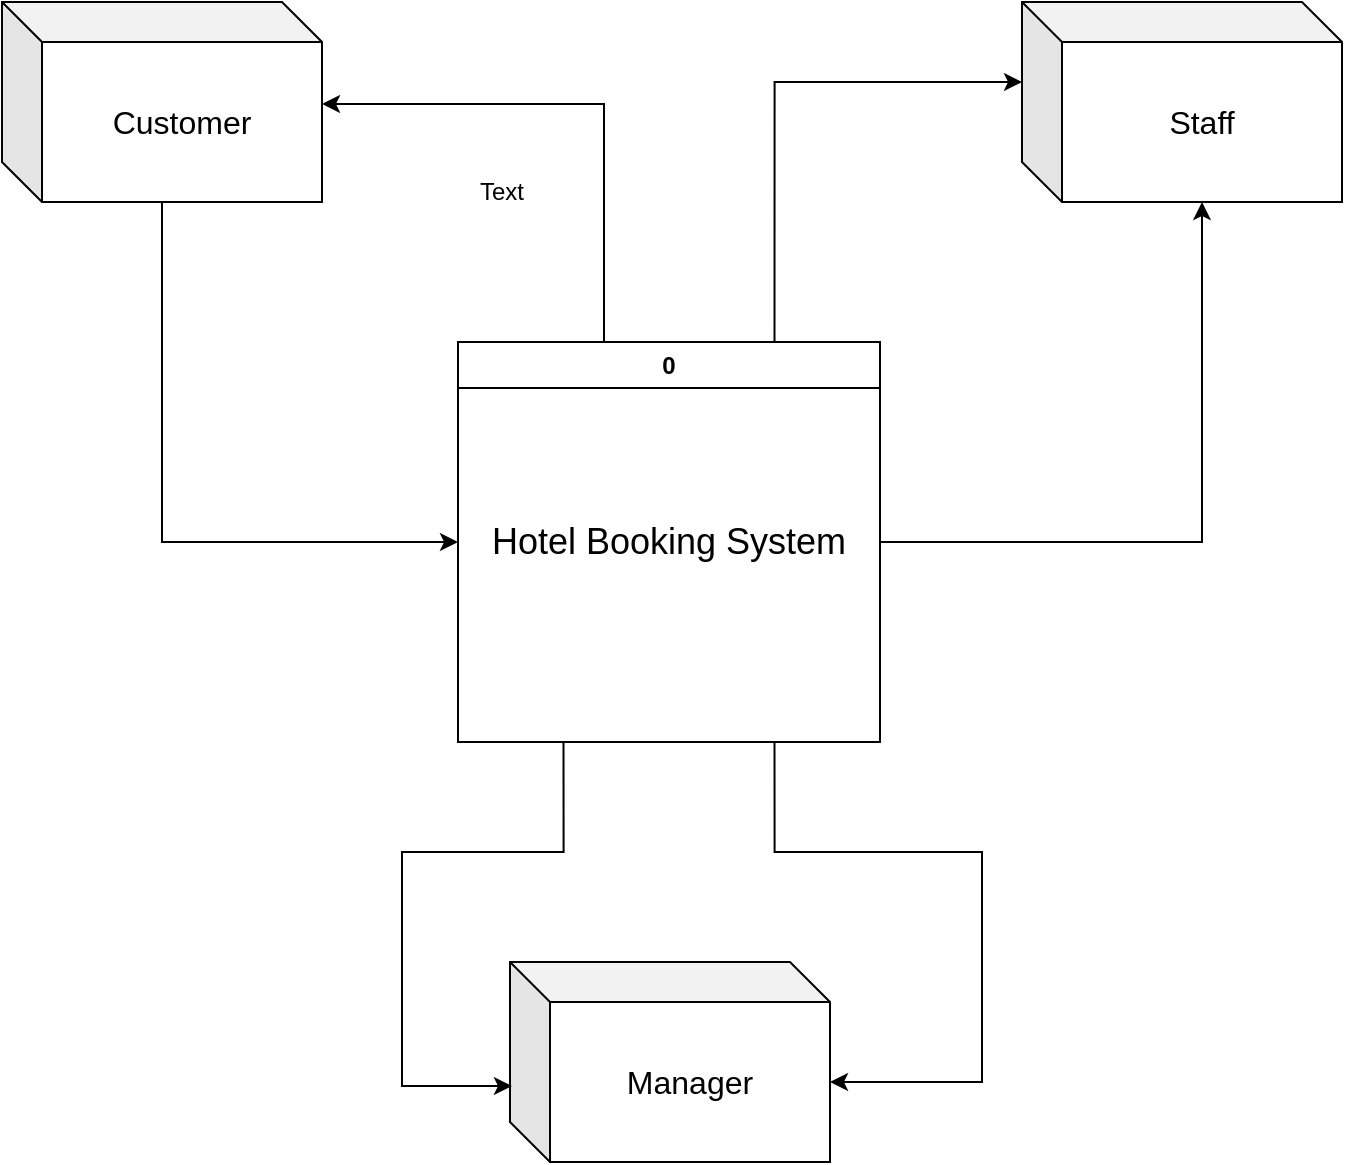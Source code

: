 <mxfile version="21.7.4" type="github">
  <diagram id="C5RBs43oDa-KdzZeNtuy" name="Page-1">
    <mxGraphModel dx="954" dy="610" grid="1" gridSize="10" guides="1" tooltips="1" connect="1" arrows="1" fold="1" page="1" pageScale="1" pageWidth="827" pageHeight="1169" math="0" shadow="0">
      <root>
        <mxCell id="WIyWlLk6GJQsqaUBKTNV-0" />
        <mxCell id="WIyWlLk6GJQsqaUBKTNV-1" parent="WIyWlLk6GJQsqaUBKTNV-0" />
        <mxCell id="Vh7FBjHL34Z6aKx40-Cg-13" style="edgeStyle=orthogonalEdgeStyle;rounded=0;orthogonalLoop=1;jettySize=auto;html=1;exitX=0.75;exitY=1;exitDx=0;exitDy=0;entryX=0;entryY=0;entryDx=160;entryDy=60;entryPerimeter=0;" edge="1" parent="WIyWlLk6GJQsqaUBKTNV-1" source="Vh7FBjHL34Z6aKx40-Cg-1" target="Vh7FBjHL34Z6aKx40-Cg-5">
          <mxGeometry relative="1" as="geometry">
            <Array as="points">
              <mxPoint x="466" y="585" />
              <mxPoint x="570" y="585" />
              <mxPoint x="570" y="700" />
            </Array>
          </mxGeometry>
        </mxCell>
        <mxCell id="Vh7FBjHL34Z6aKx40-Cg-1" value="0" style="swimlane;whiteSpace=wrap;html=1;" vertex="1" parent="WIyWlLk6GJQsqaUBKTNV-1">
          <mxGeometry x="308" y="330" width="211" height="200" as="geometry" />
        </mxCell>
        <mxCell id="Vh7FBjHL34Z6aKx40-Cg-2" value="Hotel Booking System" style="text;html=1;align=center;verticalAlign=middle;resizable=0;points=[];autosize=1;strokeColor=none;fillColor=none;fontSize=18;" vertex="1" parent="Vh7FBjHL34Z6aKx40-Cg-1">
          <mxGeometry x="5" y="80" width="200" height="40" as="geometry" />
        </mxCell>
        <mxCell id="Vh7FBjHL34Z6aKx40-Cg-3" value="Customer" style="shape=cube;whiteSpace=wrap;html=1;boundedLbl=1;backgroundOutline=1;darkOpacity=0.05;darkOpacity2=0.1;fontSize=16;" vertex="1" parent="WIyWlLk6GJQsqaUBKTNV-1">
          <mxGeometry x="80" y="160" width="160" height="100" as="geometry" />
        </mxCell>
        <mxCell id="Vh7FBjHL34Z6aKx40-Cg-4" value="Staff" style="shape=cube;whiteSpace=wrap;html=1;boundedLbl=1;backgroundOutline=1;darkOpacity=0.05;darkOpacity2=0.1;fontSize=16;" vertex="1" parent="WIyWlLk6GJQsqaUBKTNV-1">
          <mxGeometry x="590" y="160" width="160" height="100" as="geometry" />
        </mxCell>
        <mxCell id="Vh7FBjHL34Z6aKx40-Cg-5" value="Manager" style="shape=cube;whiteSpace=wrap;html=1;boundedLbl=1;backgroundOutline=1;darkOpacity=0.05;darkOpacity2=0.1;fontSize=16;" vertex="1" parent="WIyWlLk6GJQsqaUBKTNV-1">
          <mxGeometry x="334" y="640" width="160" height="100" as="geometry" />
        </mxCell>
        <mxCell id="Vh7FBjHL34Z6aKx40-Cg-6" value="" style="endArrow=classic;html=1;rounded=0;edgeStyle=orthogonalEdgeStyle;entryX=0;entryY=0.5;entryDx=0;entryDy=0;" edge="1" parent="WIyWlLk6GJQsqaUBKTNV-1" source="Vh7FBjHL34Z6aKx40-Cg-3" target="Vh7FBjHL34Z6aKx40-Cg-1">
          <mxGeometry width="50" height="50" relative="1" as="geometry">
            <mxPoint x="160" y="310" as="sourcePoint" />
            <mxPoint x="160" y="420" as="targetPoint" />
            <Array as="points">
              <mxPoint x="160" y="430" />
            </Array>
          </mxGeometry>
        </mxCell>
        <mxCell id="Vh7FBjHL34Z6aKx40-Cg-7" value="" style="endArrow=classic;html=1;rounded=0;exitX=0.341;exitY=0;exitDx=0;exitDy=0;exitPerimeter=0;edgeStyle=orthogonalEdgeStyle;entryX=1;entryY=0.51;entryDx=0;entryDy=0;entryPerimeter=0;" edge="1" parent="WIyWlLk6GJQsqaUBKTNV-1" source="Vh7FBjHL34Z6aKx40-Cg-1" target="Vh7FBjHL34Z6aKx40-Cg-3">
          <mxGeometry width="50" height="50" relative="1" as="geometry">
            <mxPoint x="350" y="210" as="sourcePoint" />
            <mxPoint x="380" y="170" as="targetPoint" />
            <Array as="points">
              <mxPoint x="381" y="330" />
              <mxPoint x="381" y="211" />
            </Array>
          </mxGeometry>
        </mxCell>
        <mxCell id="Vh7FBjHL34Z6aKx40-Cg-8" value="" style="endArrow=classic;html=1;rounded=0;exitX=0.75;exitY=0;exitDx=0;exitDy=0;edgeStyle=orthogonalEdgeStyle;entryX=0;entryY=0;entryDx=0;entryDy=40;entryPerimeter=0;" edge="1" parent="WIyWlLk6GJQsqaUBKTNV-1" source="Vh7FBjHL34Z6aKx40-Cg-1" target="Vh7FBjHL34Z6aKx40-Cg-4">
          <mxGeometry width="50" height="50" relative="1" as="geometry">
            <mxPoint x="450" y="270" as="sourcePoint" />
            <mxPoint x="466" y="210" as="targetPoint" />
          </mxGeometry>
        </mxCell>
        <mxCell id="Vh7FBjHL34Z6aKx40-Cg-10" value="" style="endArrow=classic;html=1;rounded=0;exitX=1;exitY=0.5;exitDx=0;exitDy=0;edgeStyle=orthogonalEdgeStyle;entryX=0;entryY=0;entryDx=90;entryDy=100;entryPerimeter=0;" edge="1" parent="WIyWlLk6GJQsqaUBKTNV-1" source="Vh7FBjHL34Z6aKx40-Cg-1" target="Vh7FBjHL34Z6aKx40-Cg-4">
          <mxGeometry width="50" height="50" relative="1" as="geometry">
            <mxPoint x="590" y="430" as="sourcePoint" />
            <mxPoint x="680" y="430" as="targetPoint" />
          </mxGeometry>
        </mxCell>
        <mxCell id="Vh7FBjHL34Z6aKx40-Cg-11" value="" style="endArrow=classic;html=1;rounded=0;exitX=0.25;exitY=1;exitDx=0;exitDy=0;edgeStyle=orthogonalEdgeStyle;entryX=0.006;entryY=0.62;entryDx=0;entryDy=0;entryPerimeter=0;" edge="1" parent="WIyWlLk6GJQsqaUBKTNV-1" source="Vh7FBjHL34Z6aKx40-Cg-1" target="Vh7FBjHL34Z6aKx40-Cg-5">
          <mxGeometry width="50" height="50" relative="1" as="geometry">
            <mxPoint x="300" y="490" as="sourcePoint" />
            <mxPoint x="250" y="720" as="targetPoint" />
            <Array as="points">
              <mxPoint x="361" y="585" />
              <mxPoint x="280" y="585" />
              <mxPoint x="280" y="702" />
            </Array>
          </mxGeometry>
        </mxCell>
        <mxCell id="Vh7FBjHL34Z6aKx40-Cg-14" value="Text" style="text;html=1;strokeColor=none;fillColor=none;align=center;verticalAlign=middle;whiteSpace=wrap;rounded=0;" vertex="1" parent="WIyWlLk6GJQsqaUBKTNV-1">
          <mxGeometry x="300" y="240" width="60" height="30" as="geometry" />
        </mxCell>
      </root>
    </mxGraphModel>
  </diagram>
</mxfile>

